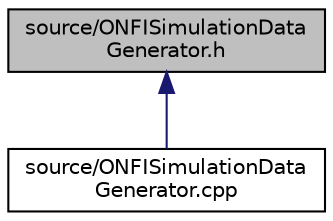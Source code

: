 digraph "source/ONFISimulationDataGenerator.h"
{
  edge [fontname="Helvetica",fontsize="10",labelfontname="Helvetica",labelfontsize="10"];
  node [fontname="Helvetica",fontsize="10",shape=record];
  Node3 [label="source/ONFISimulationData\lGenerator.h",height=0.2,width=0.4,color="black", fillcolor="grey75", style="filled", fontcolor="black"];
  Node3 -> Node4 [dir="back",color="midnightblue",fontsize="10",style="solid",fontname="Helvetica"];
  Node4 [label="source/ONFISimulationData\lGenerator.cpp",height=0.2,width=0.4,color="black", fillcolor="white", style="filled",URL="$ONFISimulationDataGenerator_8cpp.html"];
}
